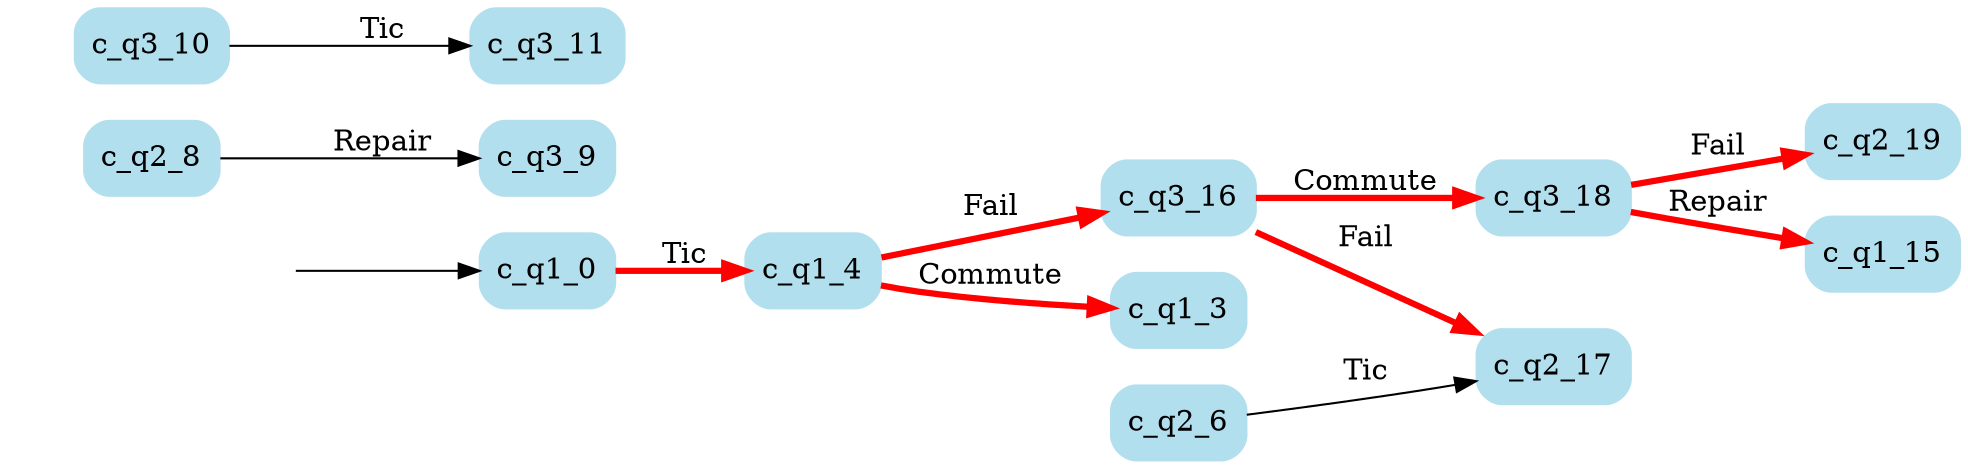 digraph G {

	rankdir = LR;

	start_c_q1_0[style=invisible];

	node[shape=box, style="rounded, filled", color=lightblue2];

	c_q3_16[label="c_q3_16"];
	c_q1_3[label="c_q1_3"];
	c_q3_9[label="c_q3_9"];
	c_q2_17[label="c_q2_17"];
	c_q2_6[label="c_q2_6"];
	c_q2_8[label="c_q2_8"];
	c_q3_11[label="c_q3_11"];
	c_q2_19[label="c_q2_19"];
	c_q3_10[label="c_q3_10"];
	c_q1_4[label="c_q1_4"];
	c_q1_15[label="c_q1_15"];
	c_q3_18[label="c_q3_18"];
	c_q1_0[label="c_q1_0"];

	start_c_q1_0 -> c_q1_0;
	c_q1_0 -> c_q1_4[label="Tic", penwidth=3, color=red];
	c_q1_4 -> c_q1_3[label="Commute", penwidth=3, color=red];
	c_q1_4 -> c_q3_16[label="Fail", penwidth=3, color=red];
	c_q2_6 -> c_q2_17[label="Tic"];
	c_q2_8 -> c_q3_9[label="Repair"];
	c_q3_10 -> c_q3_11[label="Tic"];
	c_q3_16 -> c_q3_18[label="Commute", penwidth=3, color=red];
	c_q3_18 -> c_q1_15[label="Repair", penwidth=3, color=red];
	c_q3_16 -> c_q2_17[label="Fail", penwidth=3, color=red];
	c_q3_18 -> c_q2_19[label="Fail", penwidth=3, color=red];

}